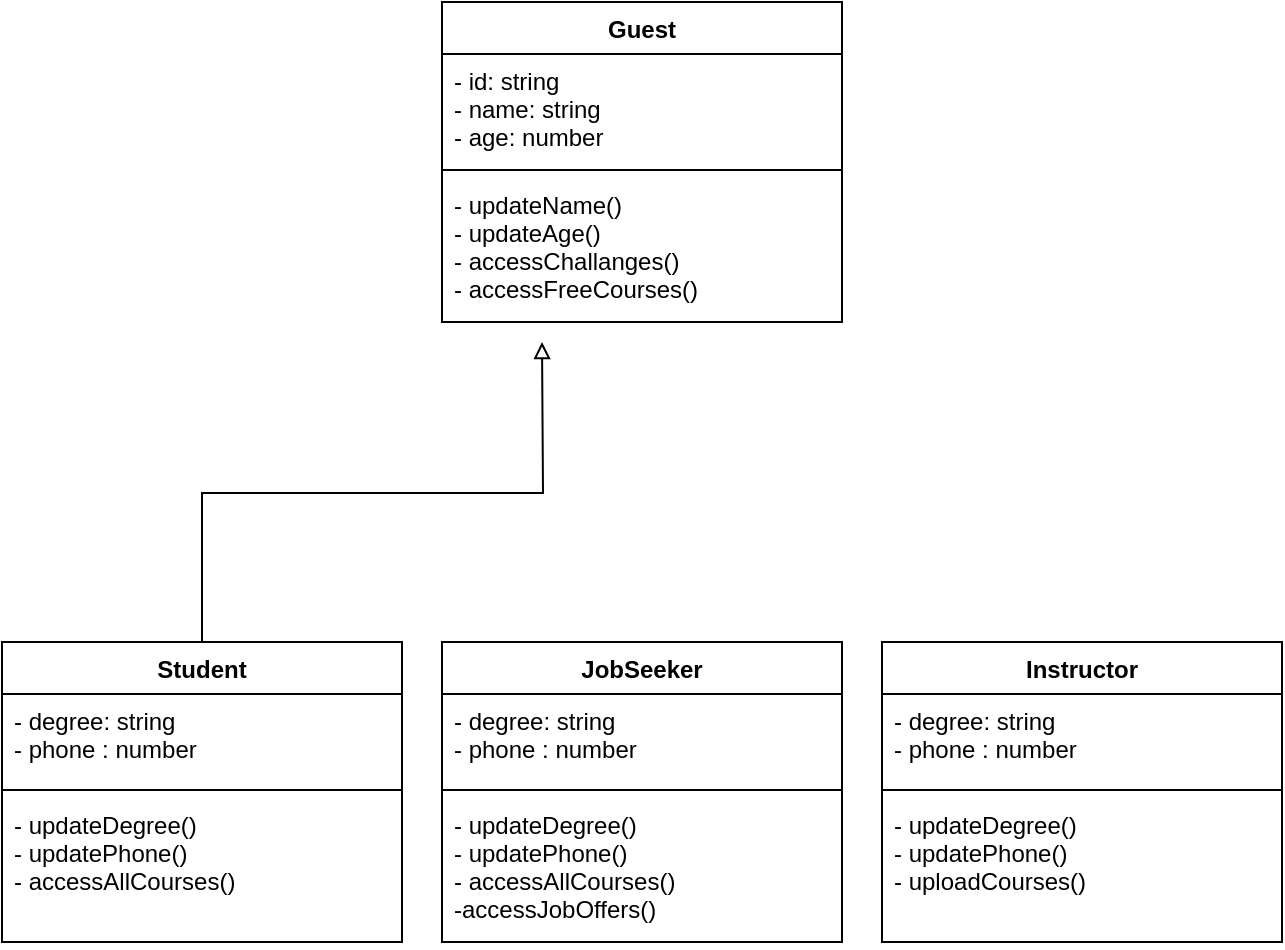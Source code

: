 <mxfile version="14.7.6" type="github"><diagram id="v1luoRDlx_kKfEY8iTH8" name="Page-1"><mxGraphModel dx="1248" dy="677" grid="1" gridSize="10" guides="1" tooltips="1" connect="1" arrows="1" fold="1" page="1" pageScale="1" pageWidth="827" pageHeight="1169" math="0" shadow="0"><root><mxCell id="0"/><mxCell id="1" parent="0"/><mxCell id="xocbaElEJDtMBpDd-NwF-7" value="Guest" style="swimlane;fontStyle=1;align=center;verticalAlign=top;childLayout=stackLayout;horizontal=1;startSize=26;horizontalStack=0;resizeParent=1;resizeParentMax=0;resizeLast=0;collapsible=1;marginBottom=0;" vertex="1" parent="1"><mxGeometry x="280" y="40" width="200" height="160" as="geometry"/></mxCell><mxCell id="xocbaElEJDtMBpDd-NwF-8" value="- id: string&#10;- name: string&#10;- age: number&#10;" style="text;strokeColor=none;fillColor=none;align=left;verticalAlign=top;spacingLeft=4;spacingRight=4;overflow=hidden;rotatable=0;points=[[0,0.5],[1,0.5]];portConstraint=eastwest;" vertex="1" parent="xocbaElEJDtMBpDd-NwF-7"><mxGeometry y="26" width="200" height="54" as="geometry"/></mxCell><mxCell id="xocbaElEJDtMBpDd-NwF-9" value="" style="line;strokeWidth=1;fillColor=none;align=left;verticalAlign=middle;spacingTop=-1;spacingLeft=3;spacingRight=3;rotatable=0;labelPosition=right;points=[];portConstraint=eastwest;" vertex="1" parent="xocbaElEJDtMBpDd-NwF-7"><mxGeometry y="80" width="200" height="8" as="geometry"/></mxCell><mxCell id="xocbaElEJDtMBpDd-NwF-10" value="- updateName()&#10;- updateAge()&#10;- accessChallanges()&#10;- accessFreeCourses()" style="text;strokeColor=none;fillColor=none;align=left;verticalAlign=top;spacingLeft=4;spacingRight=4;overflow=hidden;rotatable=0;points=[[0,0.5],[1,0.5]];portConstraint=eastwest;" vertex="1" parent="xocbaElEJDtMBpDd-NwF-7"><mxGeometry y="88" width="200" height="72" as="geometry"/></mxCell><mxCell id="xocbaElEJDtMBpDd-NwF-15" style="edgeStyle=orthogonalEdgeStyle;rounded=0;orthogonalLoop=1;jettySize=auto;html=1;exitX=0.5;exitY=0;exitDx=0;exitDy=0;endArrow=block;endFill=0;" edge="1" parent="1" source="xocbaElEJDtMBpDd-NwF-11"><mxGeometry relative="1" as="geometry"><mxPoint x="330" y="210" as="targetPoint"/></mxGeometry></mxCell><mxCell id="xocbaElEJDtMBpDd-NwF-11" value="Student" style="swimlane;fontStyle=1;align=center;verticalAlign=top;childLayout=stackLayout;horizontal=1;startSize=26;horizontalStack=0;resizeParent=1;resizeParentMax=0;resizeLast=0;collapsible=1;marginBottom=0;" vertex="1" parent="1"><mxGeometry x="60" y="360" width="200" height="150" as="geometry"/></mxCell><mxCell id="xocbaElEJDtMBpDd-NwF-12" value="- degree: string&#10;- phone : number&#10;" style="text;strokeColor=none;fillColor=none;align=left;verticalAlign=top;spacingLeft=4;spacingRight=4;overflow=hidden;rotatable=0;points=[[0,0.5],[1,0.5]];portConstraint=eastwest;" vertex="1" parent="xocbaElEJDtMBpDd-NwF-11"><mxGeometry y="26" width="200" height="44" as="geometry"/></mxCell><mxCell id="xocbaElEJDtMBpDd-NwF-13" value="" style="line;strokeWidth=1;fillColor=none;align=left;verticalAlign=middle;spacingTop=-1;spacingLeft=3;spacingRight=3;rotatable=0;labelPosition=right;points=[];portConstraint=eastwest;" vertex="1" parent="xocbaElEJDtMBpDd-NwF-11"><mxGeometry y="70" width="200" height="8" as="geometry"/></mxCell><mxCell id="xocbaElEJDtMBpDd-NwF-14" value="- updateDegree()&#10;- updatePhone()&#10;- accessAllCourses()" style="text;strokeColor=none;fillColor=none;align=left;verticalAlign=top;spacingLeft=4;spacingRight=4;overflow=hidden;rotatable=0;points=[[0,0.5],[1,0.5]];portConstraint=eastwest;" vertex="1" parent="xocbaElEJDtMBpDd-NwF-11"><mxGeometry y="78" width="200" height="72" as="geometry"/></mxCell><mxCell id="xocbaElEJDtMBpDd-NwF-17" value="JobSeeker" style="swimlane;fontStyle=1;align=center;verticalAlign=top;childLayout=stackLayout;horizontal=1;startSize=26;horizontalStack=0;resizeParent=1;resizeParentMax=0;resizeLast=0;collapsible=1;marginBottom=0;" vertex="1" parent="1"><mxGeometry x="280" y="360" width="200" height="150" as="geometry"/></mxCell><mxCell id="xocbaElEJDtMBpDd-NwF-18" value="- degree: string&#10;- phone : number&#10;" style="text;strokeColor=none;fillColor=none;align=left;verticalAlign=top;spacingLeft=4;spacingRight=4;overflow=hidden;rotatable=0;points=[[0,0.5],[1,0.5]];portConstraint=eastwest;" vertex="1" parent="xocbaElEJDtMBpDd-NwF-17"><mxGeometry y="26" width="200" height="44" as="geometry"/></mxCell><mxCell id="xocbaElEJDtMBpDd-NwF-19" value="" style="line;strokeWidth=1;fillColor=none;align=left;verticalAlign=middle;spacingTop=-1;spacingLeft=3;spacingRight=3;rotatable=0;labelPosition=right;points=[];portConstraint=eastwest;" vertex="1" parent="xocbaElEJDtMBpDd-NwF-17"><mxGeometry y="70" width="200" height="8" as="geometry"/></mxCell><mxCell id="xocbaElEJDtMBpDd-NwF-20" value="- updateDegree()&#10;- updatePhone()&#10;- accessAllCourses()&#10;-accessJobOffers()" style="text;strokeColor=none;fillColor=none;align=left;verticalAlign=top;spacingLeft=4;spacingRight=4;overflow=hidden;rotatable=0;points=[[0,0.5],[1,0.5]];portConstraint=eastwest;" vertex="1" parent="xocbaElEJDtMBpDd-NwF-17"><mxGeometry y="78" width="200" height="72" as="geometry"/></mxCell><mxCell id="xocbaElEJDtMBpDd-NwF-21" value="Instructor" style="swimlane;fontStyle=1;align=center;verticalAlign=top;childLayout=stackLayout;horizontal=1;startSize=26;horizontalStack=0;resizeParent=1;resizeParentMax=0;resizeLast=0;collapsible=1;marginBottom=0;" vertex="1" parent="1"><mxGeometry x="500" y="360" width="200" height="150" as="geometry"/></mxCell><mxCell id="xocbaElEJDtMBpDd-NwF-22" value="- degree: string&#10;- phone : number&#10;" style="text;strokeColor=none;fillColor=none;align=left;verticalAlign=top;spacingLeft=4;spacingRight=4;overflow=hidden;rotatable=0;points=[[0,0.5],[1,0.5]];portConstraint=eastwest;" vertex="1" parent="xocbaElEJDtMBpDd-NwF-21"><mxGeometry y="26" width="200" height="44" as="geometry"/></mxCell><mxCell id="xocbaElEJDtMBpDd-NwF-23" value="" style="line;strokeWidth=1;fillColor=none;align=left;verticalAlign=middle;spacingTop=-1;spacingLeft=3;spacingRight=3;rotatable=0;labelPosition=right;points=[];portConstraint=eastwest;" vertex="1" parent="xocbaElEJDtMBpDd-NwF-21"><mxGeometry y="70" width="200" height="8" as="geometry"/></mxCell><mxCell id="xocbaElEJDtMBpDd-NwF-24" value="- updateDegree()&#10;- updatePhone()&#10;- uploadCourses()" style="text;strokeColor=none;fillColor=none;align=left;verticalAlign=top;spacingLeft=4;spacingRight=4;overflow=hidden;rotatable=0;points=[[0,0.5],[1,0.5]];portConstraint=eastwest;" vertex="1" parent="xocbaElEJDtMBpDd-NwF-21"><mxGeometry y="78" width="200" height="72" as="geometry"/></mxCell></root></mxGraphModel></diagram></mxfile>
